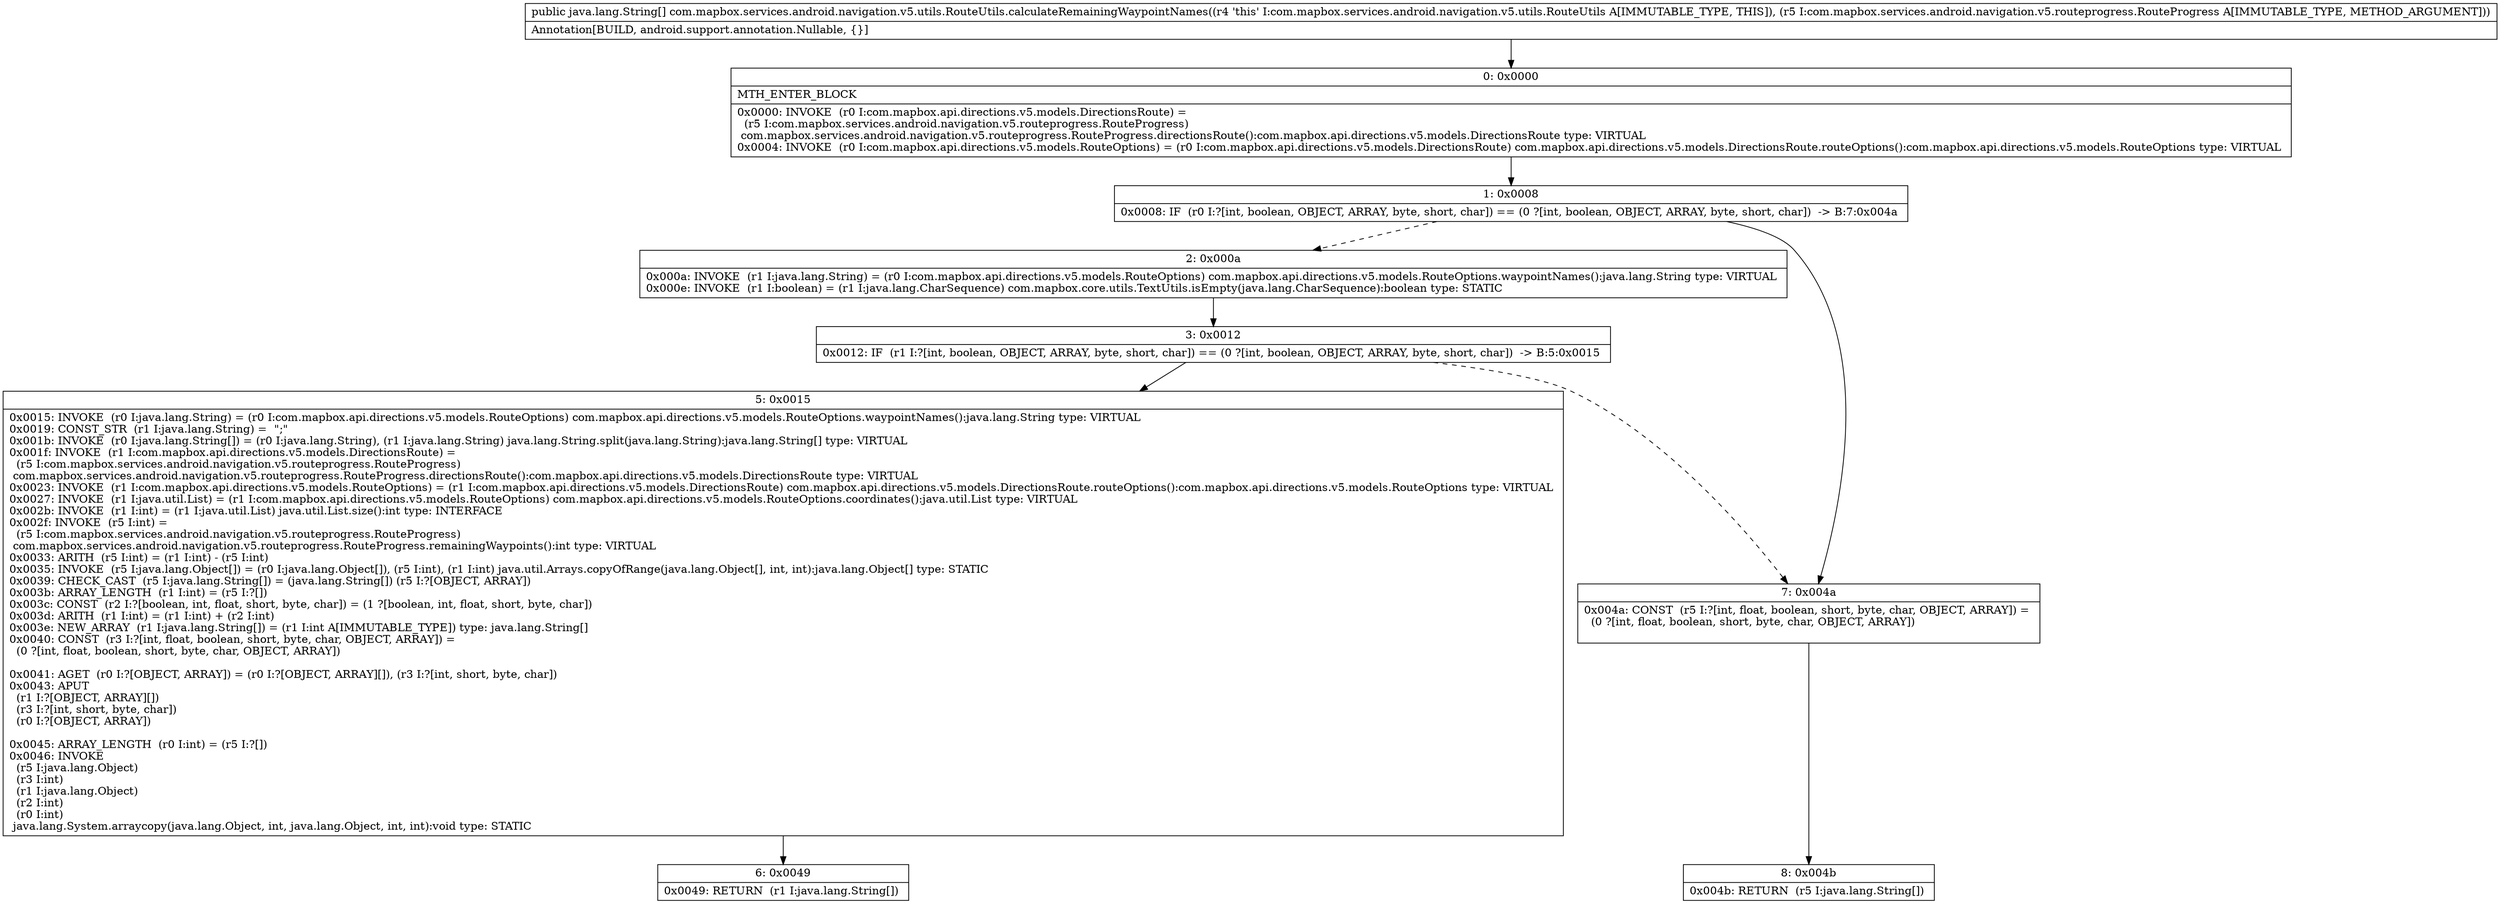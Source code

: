 digraph "CFG forcom.mapbox.services.android.navigation.v5.utils.RouteUtils.calculateRemainingWaypointNames(Lcom\/mapbox\/services\/android\/navigation\/v5\/routeprogress\/RouteProgress;)[Ljava\/lang\/String;" {
Node_0 [shape=record,label="{0\:\ 0x0000|MTH_ENTER_BLOCK\l|0x0000: INVOKE  (r0 I:com.mapbox.api.directions.v5.models.DirectionsRoute) = \l  (r5 I:com.mapbox.services.android.navigation.v5.routeprogress.RouteProgress)\l com.mapbox.services.android.navigation.v5.routeprogress.RouteProgress.directionsRoute():com.mapbox.api.directions.v5.models.DirectionsRoute type: VIRTUAL \l0x0004: INVOKE  (r0 I:com.mapbox.api.directions.v5.models.RouteOptions) = (r0 I:com.mapbox.api.directions.v5.models.DirectionsRoute) com.mapbox.api.directions.v5.models.DirectionsRoute.routeOptions():com.mapbox.api.directions.v5.models.RouteOptions type: VIRTUAL \l}"];
Node_1 [shape=record,label="{1\:\ 0x0008|0x0008: IF  (r0 I:?[int, boolean, OBJECT, ARRAY, byte, short, char]) == (0 ?[int, boolean, OBJECT, ARRAY, byte, short, char])  \-\> B:7:0x004a \l}"];
Node_2 [shape=record,label="{2\:\ 0x000a|0x000a: INVOKE  (r1 I:java.lang.String) = (r0 I:com.mapbox.api.directions.v5.models.RouteOptions) com.mapbox.api.directions.v5.models.RouteOptions.waypointNames():java.lang.String type: VIRTUAL \l0x000e: INVOKE  (r1 I:boolean) = (r1 I:java.lang.CharSequence) com.mapbox.core.utils.TextUtils.isEmpty(java.lang.CharSequence):boolean type: STATIC \l}"];
Node_3 [shape=record,label="{3\:\ 0x0012|0x0012: IF  (r1 I:?[int, boolean, OBJECT, ARRAY, byte, short, char]) == (0 ?[int, boolean, OBJECT, ARRAY, byte, short, char])  \-\> B:5:0x0015 \l}"];
Node_5 [shape=record,label="{5\:\ 0x0015|0x0015: INVOKE  (r0 I:java.lang.String) = (r0 I:com.mapbox.api.directions.v5.models.RouteOptions) com.mapbox.api.directions.v5.models.RouteOptions.waypointNames():java.lang.String type: VIRTUAL \l0x0019: CONST_STR  (r1 I:java.lang.String) =  \";\" \l0x001b: INVOKE  (r0 I:java.lang.String[]) = (r0 I:java.lang.String), (r1 I:java.lang.String) java.lang.String.split(java.lang.String):java.lang.String[] type: VIRTUAL \l0x001f: INVOKE  (r1 I:com.mapbox.api.directions.v5.models.DirectionsRoute) = \l  (r5 I:com.mapbox.services.android.navigation.v5.routeprogress.RouteProgress)\l com.mapbox.services.android.navigation.v5.routeprogress.RouteProgress.directionsRoute():com.mapbox.api.directions.v5.models.DirectionsRoute type: VIRTUAL \l0x0023: INVOKE  (r1 I:com.mapbox.api.directions.v5.models.RouteOptions) = (r1 I:com.mapbox.api.directions.v5.models.DirectionsRoute) com.mapbox.api.directions.v5.models.DirectionsRoute.routeOptions():com.mapbox.api.directions.v5.models.RouteOptions type: VIRTUAL \l0x0027: INVOKE  (r1 I:java.util.List) = (r1 I:com.mapbox.api.directions.v5.models.RouteOptions) com.mapbox.api.directions.v5.models.RouteOptions.coordinates():java.util.List type: VIRTUAL \l0x002b: INVOKE  (r1 I:int) = (r1 I:java.util.List) java.util.List.size():int type: INTERFACE \l0x002f: INVOKE  (r5 I:int) = \l  (r5 I:com.mapbox.services.android.navigation.v5.routeprogress.RouteProgress)\l com.mapbox.services.android.navigation.v5.routeprogress.RouteProgress.remainingWaypoints():int type: VIRTUAL \l0x0033: ARITH  (r5 I:int) = (r1 I:int) \- (r5 I:int) \l0x0035: INVOKE  (r5 I:java.lang.Object[]) = (r0 I:java.lang.Object[]), (r5 I:int), (r1 I:int) java.util.Arrays.copyOfRange(java.lang.Object[], int, int):java.lang.Object[] type: STATIC \l0x0039: CHECK_CAST  (r5 I:java.lang.String[]) = (java.lang.String[]) (r5 I:?[OBJECT, ARRAY]) \l0x003b: ARRAY_LENGTH  (r1 I:int) = (r5 I:?[]) \l0x003c: CONST  (r2 I:?[boolean, int, float, short, byte, char]) = (1 ?[boolean, int, float, short, byte, char]) \l0x003d: ARITH  (r1 I:int) = (r1 I:int) + (r2 I:int) \l0x003e: NEW_ARRAY  (r1 I:java.lang.String[]) = (r1 I:int A[IMMUTABLE_TYPE]) type: java.lang.String[] \l0x0040: CONST  (r3 I:?[int, float, boolean, short, byte, char, OBJECT, ARRAY]) = \l  (0 ?[int, float, boolean, short, byte, char, OBJECT, ARRAY])\l \l0x0041: AGET  (r0 I:?[OBJECT, ARRAY]) = (r0 I:?[OBJECT, ARRAY][]), (r3 I:?[int, short, byte, char]) \l0x0043: APUT  \l  (r1 I:?[OBJECT, ARRAY][])\l  (r3 I:?[int, short, byte, char])\l  (r0 I:?[OBJECT, ARRAY])\l \l0x0045: ARRAY_LENGTH  (r0 I:int) = (r5 I:?[]) \l0x0046: INVOKE  \l  (r5 I:java.lang.Object)\l  (r3 I:int)\l  (r1 I:java.lang.Object)\l  (r2 I:int)\l  (r0 I:int)\l java.lang.System.arraycopy(java.lang.Object, int, java.lang.Object, int, int):void type: STATIC \l}"];
Node_6 [shape=record,label="{6\:\ 0x0049|0x0049: RETURN  (r1 I:java.lang.String[]) \l}"];
Node_7 [shape=record,label="{7\:\ 0x004a|0x004a: CONST  (r5 I:?[int, float, boolean, short, byte, char, OBJECT, ARRAY]) = \l  (0 ?[int, float, boolean, short, byte, char, OBJECT, ARRAY])\l \l}"];
Node_8 [shape=record,label="{8\:\ 0x004b|0x004b: RETURN  (r5 I:java.lang.String[]) \l}"];
MethodNode[shape=record,label="{public java.lang.String[] com.mapbox.services.android.navigation.v5.utils.RouteUtils.calculateRemainingWaypointNames((r4 'this' I:com.mapbox.services.android.navigation.v5.utils.RouteUtils A[IMMUTABLE_TYPE, THIS]), (r5 I:com.mapbox.services.android.navigation.v5.routeprogress.RouteProgress A[IMMUTABLE_TYPE, METHOD_ARGUMENT]))  | Annotation[BUILD, android.support.annotation.Nullable, \{\}]\l}"];
MethodNode -> Node_0;
Node_0 -> Node_1;
Node_1 -> Node_2[style=dashed];
Node_1 -> Node_7;
Node_2 -> Node_3;
Node_3 -> Node_5;
Node_3 -> Node_7[style=dashed];
Node_5 -> Node_6;
Node_7 -> Node_8;
}

